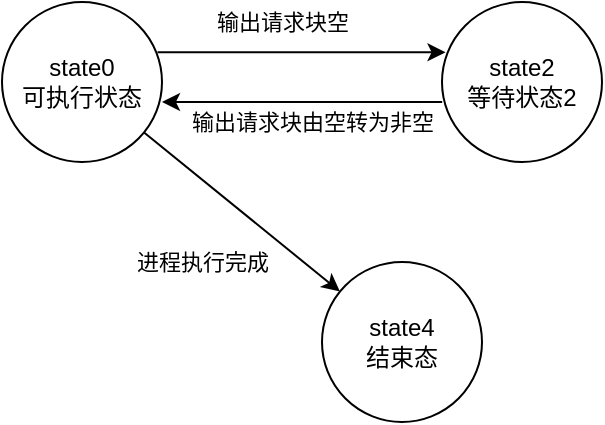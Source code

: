 <mxfile version="16.5.1" type="device"><diagram id="-7R5-IUU6fsOrgnaC4Cu" name="第 1 页"><mxGraphModel dx="525" dy="412" grid="1" gridSize="10" guides="1" tooltips="1" connect="1" arrows="1" fold="1" page="1" pageScale="1" pageWidth="827" pageHeight="1169" math="0" shadow="0"><root><mxCell id="0"/><mxCell id="1" parent="0"/><mxCell id="3AiWkqqKkFo19AtbCEL4-1" style="edgeStyle=none;shape=connector;rounded=0;orthogonalLoop=1;jettySize=auto;html=1;labelBackgroundColor=default;fontFamily=Helvetica;fontSize=11;fontColor=default;endArrow=classic;strokeColor=default;exitX=0.972;exitY=0.314;exitDx=0;exitDy=0;exitPerimeter=0;entryX=0.022;entryY=0.314;entryDx=0;entryDy=0;entryPerimeter=0;" parent="1" source="3AiWkqqKkFo19AtbCEL4-3" target="3AiWkqqKkFo19AtbCEL4-5" edge="1"><mxGeometry relative="1" as="geometry"/></mxCell><mxCell id="3AiWkqqKkFo19AtbCEL4-2" value="" style="edgeStyle=none;shape=connector;rounded=0;orthogonalLoop=1;jettySize=auto;html=1;labelBackgroundColor=default;fontFamily=Helvetica;fontSize=11;fontColor=default;endArrow=classic;strokeColor=default;" parent="1" source="3AiWkqqKkFo19AtbCEL4-3" target="3AiWkqqKkFo19AtbCEL4-7" edge="1"><mxGeometry relative="1" as="geometry"><mxPoint x="160" y="320" as="targetPoint"/></mxGeometry></mxCell><mxCell id="3AiWkqqKkFo19AtbCEL4-3" value="state0&lt;br&gt;可执行状态" style="ellipse;whiteSpace=wrap;html=1;aspect=fixed;" parent="1" vertex="1"><mxGeometry x="120" y="160" width="80" height="80" as="geometry"/></mxCell><mxCell id="3AiWkqqKkFo19AtbCEL4-4" style="edgeStyle=none;shape=connector;rounded=0;orthogonalLoop=1;jettySize=auto;html=1;labelBackgroundColor=default;fontFamily=Helvetica;fontSize=11;fontColor=default;endArrow=classic;strokeColor=default;exitX=0.001;exitY=0.625;exitDx=0;exitDy=0;exitPerimeter=0;" parent="1" source="3AiWkqqKkFo19AtbCEL4-5" edge="1"><mxGeometry relative="1" as="geometry"><mxPoint x="200" y="210" as="targetPoint"/></mxGeometry></mxCell><mxCell id="3AiWkqqKkFo19AtbCEL4-5" value="state2&lt;br&gt;等待状态2" style="ellipse;whiteSpace=wrap;html=1;aspect=fixed;" parent="1" vertex="1"><mxGeometry x="340" y="160" width="80" height="80" as="geometry"/></mxCell><mxCell id="3AiWkqqKkFo19AtbCEL4-6" value="输出请求块空" style="text;html=1;align=center;verticalAlign=middle;resizable=0;points=[];autosize=1;strokeColor=none;fillColor=none;fontSize=11;fontFamily=Helvetica;fontColor=default;" parent="1" vertex="1"><mxGeometry x="220" y="160" width="80" height="20" as="geometry"/></mxCell><mxCell id="3AiWkqqKkFo19AtbCEL4-7" value="state4&lt;br&gt;结束态" style="ellipse;whiteSpace=wrap;html=1;aspect=fixed;" parent="1" vertex="1"><mxGeometry x="280" y="290" width="80" height="80" as="geometry"/></mxCell><mxCell id="3AiWkqqKkFo19AtbCEL4-8" value="进程执行完成" style="text;html=1;align=center;verticalAlign=middle;resizable=0;points=[];autosize=1;strokeColor=none;fillColor=none;fontSize=11;fontFamily=Helvetica;fontColor=default;" parent="1" vertex="1"><mxGeometry x="180" y="280" width="80" height="20" as="geometry"/></mxCell><mxCell id="3AiWkqqKkFo19AtbCEL4-9" value="输出请求块由空转为非空" style="text;html=1;align=center;verticalAlign=middle;resizable=0;points=[];autosize=1;strokeColor=none;fillColor=none;fontSize=11;fontFamily=Helvetica;fontColor=default;" parent="1" vertex="1"><mxGeometry x="205" y="210" width="140" height="20" as="geometry"/></mxCell></root></mxGraphModel></diagram></mxfile>